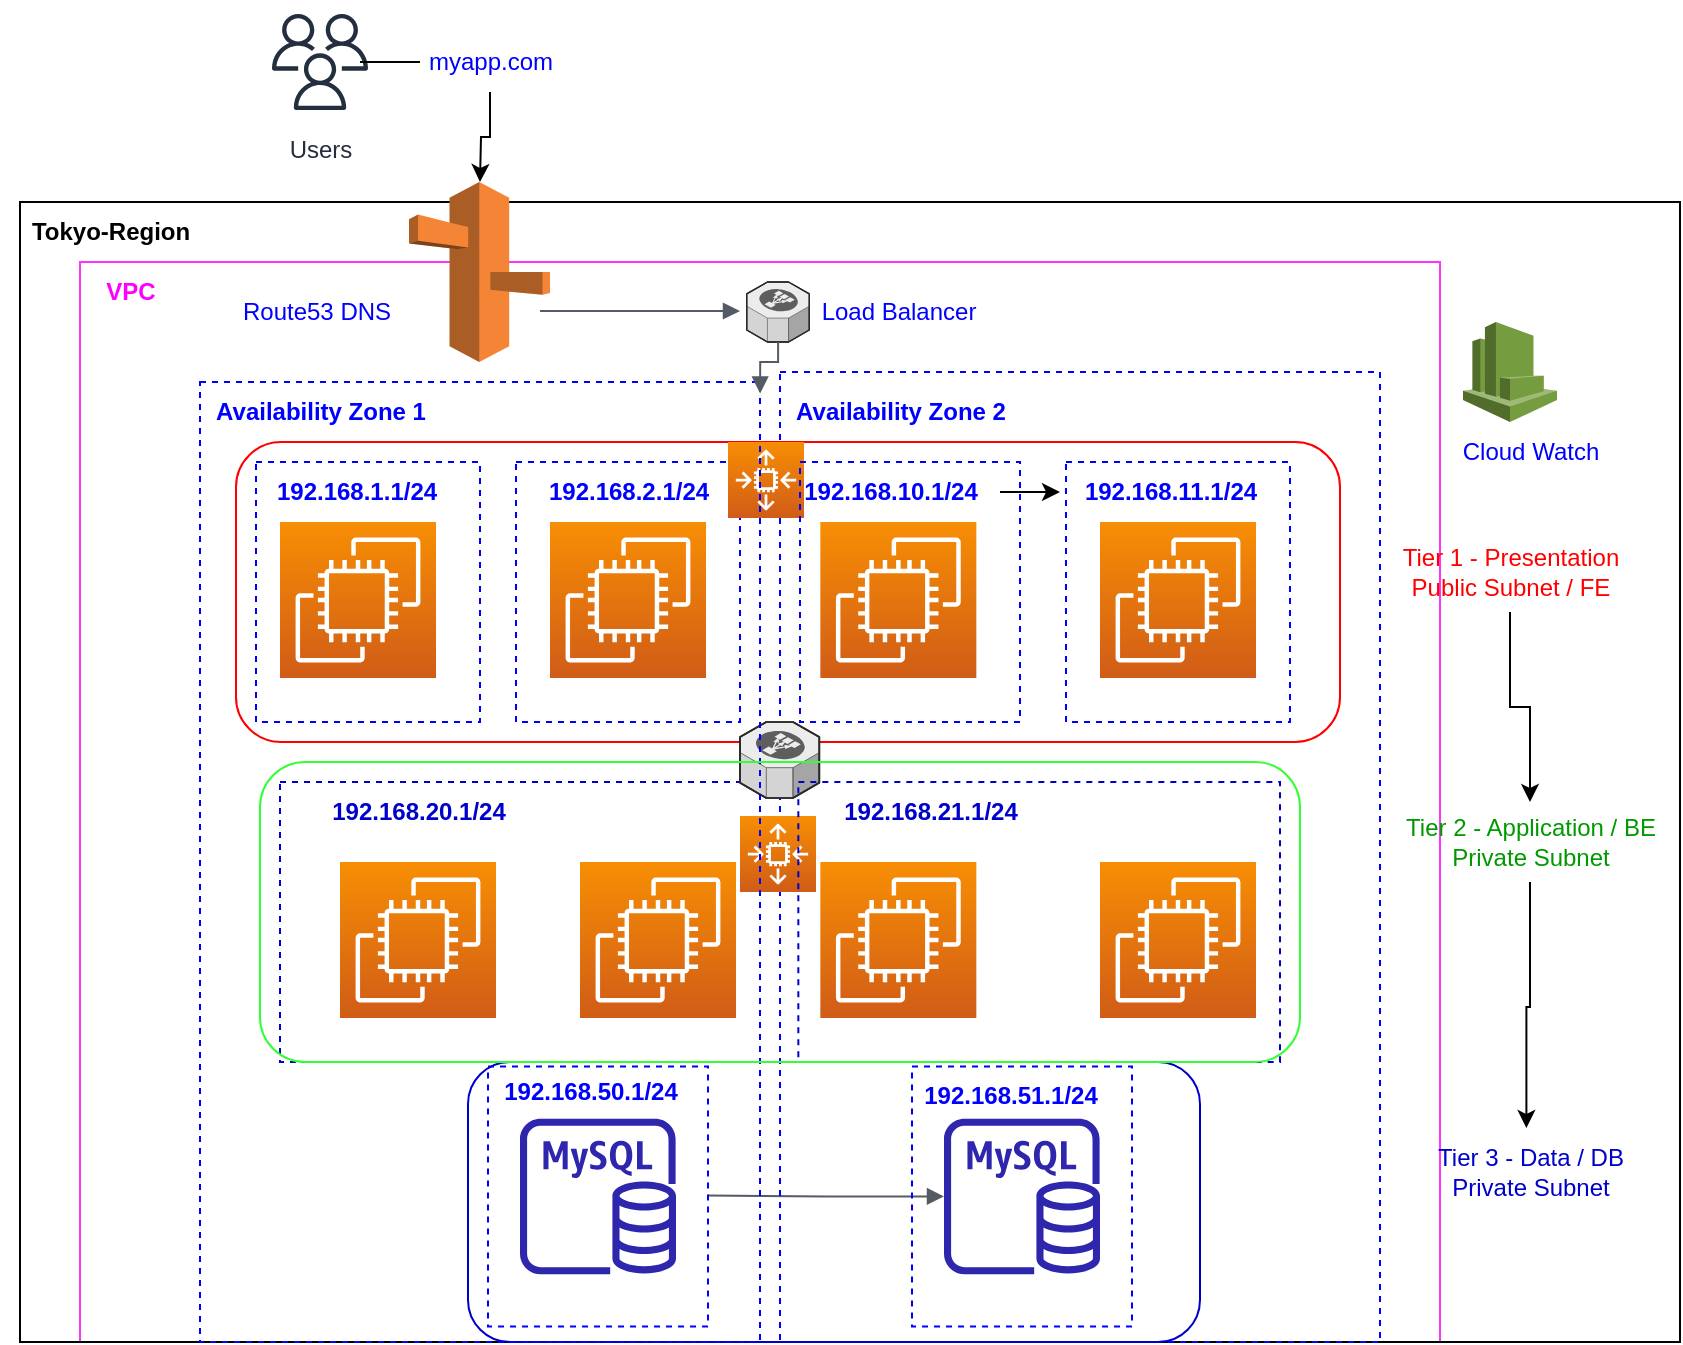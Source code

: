 <mxfile version="20.5.3" type="github">
  <diagram id="Hn05KB2qfzr1P8VvrZnq" name="Page-1">
    <mxGraphModel dx="1038" dy="1689" grid="1" gridSize="10" guides="1" tooltips="1" connect="1" arrows="1" fold="1" page="1" pageScale="1" pageWidth="850" pageHeight="1100" math="0" shadow="0">
      <root>
        <mxCell id="0" />
        <mxCell id="1" parent="0" />
        <mxCell id="1DrDE5aF4B9si3ECC99I-3" value="" style="whiteSpace=wrap;html=1;fillColor=none;strokeColor=#FF33FF;" parent="1" vertex="1">
          <mxGeometry x="50" y="-960" width="680" height="540" as="geometry" />
        </mxCell>
        <mxCell id="1DrDE5aF4B9si3ECC99I-9" value="" style="group" parent="1" vertex="1" connectable="0">
          <mxGeometry x="10" y="-990" width="840" height="570" as="geometry" />
        </mxCell>
        <mxCell id="1DrDE5aF4B9si3ECC99I-1" value="" style="whiteSpace=wrap;html=1;fillColor=none;" parent="1DrDE5aF4B9si3ECC99I-9" vertex="1">
          <mxGeometry x="10" width="830" height="570" as="geometry" />
        </mxCell>
        <mxCell id="1DrDE5aF4B9si3ECC99I-37" value="" style="whiteSpace=wrap;html=1;fillColor=none;strokeColor=#0000FF;dashed=1;" parent="1DrDE5aF4B9si3ECC99I-9" vertex="1">
          <mxGeometry x="128" y="130" width="112" height="130" as="geometry" />
        </mxCell>
        <mxCell id="1DrDE5aF4B9si3ECC99I-2" value="Tokyo-Region" style="text;html=1;align=center;verticalAlign=middle;resizable=0;points=[];autosize=1;strokeColor=none;fillColor=none;fontStyle=1" parent="1DrDE5aF4B9si3ECC99I-9" vertex="1">
          <mxGeometry x="5" width="100" height="30" as="geometry" />
        </mxCell>
        <mxCell id="1DrDE5aF4B9si3ECC99I-10" value="" style="sketch=0;outlineConnect=0;fontColor=#232F3E;gradientColor=none;fillColor=#2E27AD;strokeColor=none;dashed=0;verticalLabelPosition=bottom;verticalAlign=top;align=center;html=1;fontSize=12;fontStyle=0;aspect=fixed;pointerEvents=1;shape=mxgraph.aws4.rds_mysql_instance;labelBackgroundColor=none;" parent="1DrDE5aF4B9si3ECC99I-9" vertex="1">
          <mxGeometry x="260" y="458.235" width="78" height="78" as="geometry" />
        </mxCell>
        <mxCell id="1DrDE5aF4B9si3ECC99I-16" value="" style="sketch=0;outlineConnect=0;fontColor=#232F3E;gradientColor=none;fillColor=#2E27AD;strokeColor=none;dashed=0;verticalLabelPosition=bottom;verticalAlign=top;align=center;html=1;fontSize=12;fontStyle=0;aspect=fixed;pointerEvents=1;shape=mxgraph.aws4.rds_mysql_instance;labelBackgroundColor=none;" parent="1DrDE5aF4B9si3ECC99I-9" vertex="1">
          <mxGeometry x="472" y="458.235" width="78" height="78" as="geometry" />
        </mxCell>
        <mxCell id="1DrDE5aF4B9si3ECC99I-17" value="" style="sketch=0;points=[[0,0,0],[0.25,0,0],[0.5,0,0],[0.75,0,0],[1,0,0],[0,1,0],[0.25,1,0],[0.5,1,0],[0.75,1,0],[1,1,0],[0,0.25,0],[0,0.5,0],[0,0.75,0],[1,0.25,0],[1,0.5,0],[1,0.75,0]];outlineConnect=0;fontColor=#232F3E;gradientColor=#F78E04;gradientDirection=north;fillColor=#D05C17;strokeColor=#ffffff;dashed=0;verticalLabelPosition=bottom;verticalAlign=top;align=center;html=1;fontSize=12;fontStyle=0;aspect=fixed;shape=mxgraph.aws4.resourceIcon;resIcon=mxgraph.aws4.ec2;labelBackgroundColor=none;" parent="1DrDE5aF4B9si3ECC99I-9" vertex="1">
          <mxGeometry x="290" y="330" width="78" height="78" as="geometry" />
        </mxCell>
        <mxCell id="1DrDE5aF4B9si3ECC99I-27" value="" style="sketch=0;points=[[0,0,0],[0.25,0,0],[0.5,0,0],[0.75,0,0],[1,0,0],[0,1,0],[0.25,1,0],[0.5,1,0],[0.75,1,0],[1,1,0],[0,0.25,0],[0,0.5,0],[0,0.75,0],[1,0.25,0],[1,0.5,0],[1,0.75,0]];outlineConnect=0;fontColor=#232F3E;gradientColor=#F78E04;gradientDirection=north;fillColor=#D05C17;strokeColor=#ffffff;dashed=0;verticalLabelPosition=bottom;verticalAlign=top;align=center;html=1;fontSize=12;fontStyle=0;aspect=fixed;shape=mxgraph.aws4.resourceIcon;resIcon=mxgraph.aws4.ec2;labelBackgroundColor=none;" parent="1DrDE5aF4B9si3ECC99I-9" vertex="1">
          <mxGeometry x="170" y="330" width="78" height="78" as="geometry" />
        </mxCell>
        <mxCell id="1DrDE5aF4B9si3ECC99I-28" value="" style="verticalLabelPosition=bottom;html=1;verticalAlign=top;strokeWidth=1;align=center;outlineConnect=0;dashed=0;outlineConnect=0;shape=mxgraph.aws3d.elasticLoadBalancing;fillColor=#ECECEC;strokeColor=#5E5E5E;aspect=fixed;labelBackgroundColor=none;" parent="1DrDE5aF4B9si3ECC99I-9" vertex="1">
          <mxGeometry x="373.35" y="40" width="31.3" height="30" as="geometry" />
        </mxCell>
        <mxCell id="1DrDE5aF4B9si3ECC99I-30" value="" style="outlineConnect=0;dashed=0;verticalLabelPosition=bottom;verticalAlign=top;align=center;html=1;shape=mxgraph.aws3.cloudwatch;fillColor=#759C3E;gradientColor=none;labelBackgroundColor=none;strokeColor=#33FF33;fontColor=#0000FF;" parent="1DrDE5aF4B9si3ECC99I-9" vertex="1">
          <mxGeometry x="731.5" y="60" width="47" height="50" as="geometry" />
        </mxCell>
        <mxCell id="1DrDE5aF4B9si3ECC99I-31" value="" style="outlineConnect=0;dashed=0;verticalLabelPosition=bottom;verticalAlign=top;align=center;html=1;shape=mxgraph.aws3.route_53;fillColor=#F58536;gradientColor=none;labelBackgroundColor=none;strokeColor=#33FF33;fontColor=#0000FF;" parent="1DrDE5aF4B9si3ECC99I-9" vertex="1">
          <mxGeometry x="204.5" y="-10" width="70.5" height="90" as="geometry" />
        </mxCell>
        <mxCell id="1DrDE5aF4B9si3ECC99I-32" value="" style="sketch=0;points=[[0,0,0],[0.25,0,0],[0.5,0,0],[0.75,0,0],[1,0,0],[0,1,0],[0.25,1,0],[0.5,1,0],[0.75,1,0],[1,1,0],[0,0.25,0],[0,0.5,0],[0,0.75,0],[1,0.25,0],[1,0.5,0],[1,0.75,0]];outlineConnect=0;fontColor=#232F3E;gradientColor=#F78E04;gradientDirection=north;fillColor=#D05C17;strokeColor=#ffffff;dashed=0;verticalLabelPosition=bottom;verticalAlign=top;align=center;html=1;fontSize=12;fontStyle=0;aspect=fixed;shape=mxgraph.aws4.resourceIcon;resIcon=mxgraph.aws4.ec2;labelBackgroundColor=none;" parent="1DrDE5aF4B9si3ECC99I-9" vertex="1">
          <mxGeometry x="140" y="160" width="78" height="78" as="geometry" />
        </mxCell>
        <mxCell id="1DrDE5aF4B9si3ECC99I-19" value="" style="sketch=0;points=[[0,0,0],[0.25,0,0],[0.5,0,0],[0.75,0,0],[1,0,0],[0,1,0],[0.25,1,0],[0.5,1,0],[0.75,1,0],[1,1,0],[0,0.25,0],[0,0.5,0],[0,0.75,0],[1,0.25,0],[1,0.5,0],[1,0.75,0]];outlineConnect=0;fontColor=#232F3E;gradientColor=#F78E04;gradientDirection=north;fillColor=#D05C17;strokeColor=#ffffff;dashed=0;verticalLabelPosition=bottom;verticalAlign=top;align=center;html=1;fontSize=12;fontStyle=0;aspect=fixed;shape=mxgraph.aws4.resourceIcon;resIcon=mxgraph.aws4.ec2;labelBackgroundColor=none;" parent="1DrDE5aF4B9si3ECC99I-9" vertex="1">
          <mxGeometry x="410.17" y="330" width="78" height="78" as="geometry" />
        </mxCell>
        <mxCell id="1DrDE5aF4B9si3ECC99I-20" value="" style="sketch=0;points=[[0,0,0],[0.25,0,0],[0.5,0,0],[0.75,0,0],[1,0,0],[0,1,0],[0.25,1,0],[0.5,1,0],[0.75,1,0],[1,1,0],[0,0.25,0],[0,0.5,0],[0,0.75,0],[1,0.25,0],[1,0.5,0],[1,0.75,0]];outlineConnect=0;fontColor=#232F3E;gradientColor=#F78E04;gradientDirection=north;fillColor=#D05C17;strokeColor=#ffffff;dashed=0;verticalLabelPosition=bottom;verticalAlign=top;align=center;html=1;fontSize=12;fontStyle=0;aspect=fixed;shape=mxgraph.aws4.resourceIcon;resIcon=mxgraph.aws4.ec2;labelBackgroundColor=none;" parent="1DrDE5aF4B9si3ECC99I-9" vertex="1">
          <mxGeometry x="550" y="330" width="78" height="78" as="geometry" />
        </mxCell>
        <mxCell id="1DrDE5aF4B9si3ECC99I-35" value="" style="sketch=0;points=[[0,0,0],[0.25,0,0],[0.5,0,0],[0.75,0,0],[1,0,0],[0,1,0],[0.25,1,0],[0.5,1,0],[0.75,1,0],[1,1,0],[0,0.25,0],[0,0.5,0],[0,0.75,0],[1,0.25,0],[1,0.5,0],[1,0.75,0]];outlineConnect=0;fontColor=#232F3E;gradientColor=#F78E04;gradientDirection=north;fillColor=#D05C17;strokeColor=#ffffff;dashed=0;verticalLabelPosition=bottom;verticalAlign=top;align=center;html=1;fontSize=12;fontStyle=0;aspect=fixed;shape=mxgraph.aws4.resourceIcon;resIcon=mxgraph.aws4.ec2;labelBackgroundColor=none;" parent="1DrDE5aF4B9si3ECC99I-9" vertex="1">
          <mxGeometry x="410.17" y="160" width="78" height="78" as="geometry" />
        </mxCell>
        <mxCell id="1DrDE5aF4B9si3ECC99I-36" value="&lt;font color=&quot;#0000ff&quot;&gt;192.168.1.1/24&lt;/font&gt;" style="text;html=1;align=center;verticalAlign=middle;resizable=0;points=[];autosize=1;strokeColor=none;fillColor=none;fontStyle=1" parent="1DrDE5aF4B9si3ECC99I-9" vertex="1">
          <mxGeometry x="128" y="130" width="100" height="30" as="geometry" />
        </mxCell>
        <mxCell id="1DrDE5aF4B9si3ECC99I-55" value="" style="whiteSpace=wrap;html=1;fillColor=none;strokeColor=#0000FF;dashed=1;" parent="1DrDE5aF4B9si3ECC99I-9" vertex="1">
          <mxGeometry x="258" y="130" width="112" height="130" as="geometry" />
        </mxCell>
        <mxCell id="1DrDE5aF4B9si3ECC99I-56" value="&lt;font color=&quot;#0000ff&quot;&gt;192.168.2.1/24&lt;/font&gt;" style="text;html=1;align=center;verticalAlign=middle;resizable=0;points=[];autosize=1;strokeColor=none;fillColor=none;fontStyle=1" parent="1DrDE5aF4B9si3ECC99I-9" vertex="1">
          <mxGeometry x="264" y="130" width="100" height="30" as="geometry" />
        </mxCell>
        <mxCell id="1DrDE5aF4B9si3ECC99I-57" value="" style="sketch=0;points=[[0,0,0],[0.25,0,0],[0.5,0,0],[0.75,0,0],[1,0,0],[0,1,0],[0.25,1,0],[0.5,1,0],[0.75,1,0],[1,1,0],[0,0.25,0],[0,0.5,0],[0,0.75,0],[1,0.25,0],[1,0.5,0],[1,0.75,0]];outlineConnect=0;fontColor=#232F3E;gradientColor=#F78E04;gradientDirection=north;fillColor=#D05C17;strokeColor=#ffffff;dashed=0;verticalLabelPosition=bottom;verticalAlign=top;align=center;html=1;fontSize=12;fontStyle=0;aspect=fixed;shape=mxgraph.aws4.resourceIcon;resIcon=mxgraph.aws4.ec2;labelBackgroundColor=none;" parent="1DrDE5aF4B9si3ECC99I-9" vertex="1">
          <mxGeometry x="275" y="160" width="78" height="78" as="geometry" />
        </mxCell>
        <mxCell id="1DrDE5aF4B9si3ECC99I-58" value="" style="whiteSpace=wrap;html=1;fillColor=none;strokeColor=#0000FF;dashed=1;" parent="1DrDE5aF4B9si3ECC99I-9" vertex="1">
          <mxGeometry x="533" y="130" width="112" height="130" as="geometry" />
        </mxCell>
        <mxCell id="1DrDE5aF4B9si3ECC99I-60" value="" style="sketch=0;points=[[0,0,0],[0.25,0,0],[0.5,0,0],[0.75,0,0],[1,0,0],[0,1,0],[0.25,1,0],[0.5,1,0],[0.75,1,0],[1,1,0],[0,0.25,0],[0,0.5,0],[0,0.75,0],[1,0.25,0],[1,0.5,0],[1,0.75,0]];outlineConnect=0;fontColor=#232F3E;gradientColor=#F78E04;gradientDirection=north;fillColor=#D05C17;strokeColor=#ffffff;dashed=0;verticalLabelPosition=bottom;verticalAlign=top;align=center;html=1;fontSize=12;fontStyle=0;aspect=fixed;shape=mxgraph.aws4.resourceIcon;resIcon=mxgraph.aws4.ec2;labelBackgroundColor=none;" parent="1DrDE5aF4B9si3ECC99I-9" vertex="1">
          <mxGeometry x="550" y="160" width="78" height="78" as="geometry" />
        </mxCell>
        <mxCell id="1DrDE5aF4B9si3ECC99I-62" value="" style="edgeStyle=orthogonalEdgeStyle;html=1;endArrow=block;elbow=vertical;startArrow=none;endFill=1;strokeColor=#545B64;rounded=0;fontColor=#0000FF;" parent="1DrDE5aF4B9si3ECC99I-9" edge="1">
          <mxGeometry width="100" relative="1" as="geometry">
            <mxPoint x="270" y="54.5" as="sourcePoint" />
            <mxPoint x="370" y="54.5" as="targetPoint" />
          </mxGeometry>
        </mxCell>
        <mxCell id="1DrDE5aF4B9si3ECC99I-64" value="" style="edgeStyle=orthogonalEdgeStyle;html=1;endArrow=block;elbow=vertical;startArrow=none;endFill=1;strokeColor=#545B64;rounded=0;fontColor=#0000FF;" parent="1DrDE5aF4B9si3ECC99I-9" target="1DrDE5aF4B9si3ECC99I-16" edge="1">
          <mxGeometry width="100" relative="1" as="geometry">
            <mxPoint x="353.91" y="496.74" as="sourcePoint" />
            <mxPoint x="453.91" y="496.74" as="targetPoint" />
          </mxGeometry>
        </mxCell>
        <mxCell id="1DrDE5aF4B9si3ECC99I-68" value="" style="whiteSpace=wrap;html=1;fillColor=none;strokeColor=#0000FF;dashed=1;" parent="1DrDE5aF4B9si3ECC99I-9" vertex="1">
          <mxGeometry x="244" y="432.24" width="110" height="130" as="geometry" />
        </mxCell>
        <mxCell id="1DrDE5aF4B9si3ECC99I-70" value="" style="whiteSpace=wrap;html=1;fillColor=none;strokeColor=#0000FF;dashed=1;" parent="1DrDE5aF4B9si3ECC99I-9" vertex="1">
          <mxGeometry x="456" y="432.24" width="110" height="130" as="geometry" />
        </mxCell>
        <mxCell id="1DrDE5aF4B9si3ECC99I-71" value="&lt;font color=&quot;#0000ff&quot;&gt;192.168.51.1/24&lt;/font&gt;" style="text;html=1;align=center;verticalAlign=middle;resizable=0;points=[];autosize=1;strokeColor=none;fillColor=none;fontStyle=1" parent="1DrDE5aF4B9si3ECC99I-9" vertex="1">
          <mxGeometry x="450" y="432.24" width="110" height="30" as="geometry" />
        </mxCell>
        <mxCell id="1DrDE5aF4B9si3ECC99I-72" value="Cloud Watch" style="text;html=1;align=center;verticalAlign=middle;resizable=0;points=[];autosize=1;strokeColor=none;fillColor=none;fontColor=#0000FF;" parent="1DrDE5aF4B9si3ECC99I-9" vertex="1">
          <mxGeometry x="720" y="110" width="90" height="30" as="geometry" />
        </mxCell>
        <mxCell id="1DrDE5aF4B9si3ECC99I-73" value="Load Balancer" style="text;html=1;align=center;verticalAlign=middle;resizable=0;points=[];autosize=1;strokeColor=none;fillColor=none;fontColor=#0000FF;" parent="1DrDE5aF4B9si3ECC99I-9" vertex="1">
          <mxGeometry x="399.17" y="40" width="100" height="30" as="geometry" />
        </mxCell>
        <mxCell id="1DrDE5aF4B9si3ECC99I-76" value="Route53 DNS" style="text;html=1;align=center;verticalAlign=middle;resizable=0;points=[];autosize=1;strokeColor=none;fillColor=none;fontColor=#0000FF;" parent="1DrDE5aF4B9si3ECC99I-9" vertex="1">
          <mxGeometry x="108" y="40" width="100" height="30" as="geometry" />
        </mxCell>
        <mxCell id="1DrDE5aF4B9si3ECC99I-5" value="" style="whiteSpace=wrap;html=1;fillColor=none;strokeColor=#0000FF;dashed=1;" parent="1DrDE5aF4B9si3ECC99I-9" vertex="1">
          <mxGeometry x="390" y="85" width="300" height="485" as="geometry" />
        </mxCell>
        <mxCell id="1DrDE5aF4B9si3ECC99I-86" value="" style="rounded=1;whiteSpace=wrap;html=1;labelBackgroundColor=none;strokeColor=#FF0000;fontColor=#0000FF;fillColor=none;" parent="1DrDE5aF4B9si3ECC99I-9" vertex="1">
          <mxGeometry x="118" y="120" width="552" height="150" as="geometry" />
        </mxCell>
        <mxCell id="1DrDE5aF4B9si3ECC99I-98" value="" style="edgeStyle=orthogonalEdgeStyle;rounded=0;orthogonalLoop=1;jettySize=auto;html=1;fontColor=#0000CC;" parent="1DrDE5aF4B9si3ECC99I-9" source="1DrDE5aF4B9si3ECC99I-87" target="1DrDE5aF4B9si3ECC99I-88" edge="1">
          <mxGeometry relative="1" as="geometry" />
        </mxCell>
        <mxCell id="1DrDE5aF4B9si3ECC99I-87" value="&lt;font color=&quot;#ff0000&quot;&gt;Tier 1 - Presentation&lt;br&gt;Public Subnet / FE&lt;br&gt;&lt;/font&gt;" style="text;html=1;align=center;verticalAlign=middle;resizable=0;points=[];autosize=1;strokeColor=none;fillColor=none;fontColor=#0000FF;" parent="1DrDE5aF4B9si3ECC99I-9" vertex="1">
          <mxGeometry x="690" y="165" width="130" height="40" as="geometry" />
        </mxCell>
        <mxCell id="1DrDE5aF4B9si3ECC99I-88" value="&lt;font color=&quot;#009900&quot;&gt;Tier 2 - Application / BE&lt;br&gt;Private Subnet&lt;/font&gt;" style="text;html=1;align=center;verticalAlign=middle;resizable=0;points=[];autosize=1;strokeColor=none;fillColor=none;fontColor=#0000FF;" parent="1DrDE5aF4B9si3ECC99I-9" vertex="1">
          <mxGeometry x="690" y="300" width="150" height="40" as="geometry" />
        </mxCell>
        <mxCell id="1DrDE5aF4B9si3ECC99I-89" value="" style="rounded=1;whiteSpace=wrap;html=1;labelBackgroundColor=none;strokeColor=#0000CC;fontColor=#FF0000;fillColor=none;" parent="1DrDE5aF4B9si3ECC99I-9" vertex="1">
          <mxGeometry x="234" y="430" width="366" height="140" as="geometry" />
        </mxCell>
        <mxCell id="1DrDE5aF4B9si3ECC99I-90" value="&lt;font color=&quot;#0000cc&quot;&gt;Tier 3 - Data / DB&lt;br&gt;Private Subnet&lt;/font&gt;" style="text;html=1;align=center;verticalAlign=middle;resizable=0;points=[];autosize=1;strokeColor=none;fillColor=none;fontColor=#0000FF;" parent="1DrDE5aF4B9si3ECC99I-9" vertex="1">
          <mxGeometry x="705" y="465" width="120" height="40" as="geometry" />
        </mxCell>
        <mxCell id="1DrDE5aF4B9si3ECC99I-93" value="" style="sketch=0;points=[[0,0,0],[0.25,0,0],[0.5,0,0],[0.75,0,0],[1,0,0],[0,1,0],[0.25,1,0],[0.5,1,0],[0.75,1,0],[1,1,0],[0,0.25,0],[0,0.5,0],[0,0.75,0],[1,0.25,0],[1,0.5,0],[1,0.75,0]];outlineConnect=0;fontColor=#232F3E;gradientColor=#F78E04;gradientDirection=north;fillColor=#D05C17;strokeColor=#ffffff;dashed=0;verticalLabelPosition=bottom;verticalAlign=top;align=center;html=1;fontSize=12;fontStyle=0;aspect=fixed;shape=mxgraph.aws4.resourceIcon;resIcon=mxgraph.aws4.auto_scaling2;labelBackgroundColor=none;" parent="1DrDE5aF4B9si3ECC99I-9" vertex="1">
          <mxGeometry x="364" y="120" width="38" height="38" as="geometry" />
        </mxCell>
        <mxCell id="1DrDE5aF4B9si3ECC99I-92" value="" style="sketch=0;points=[[0,0,0],[0.25,0,0],[0.5,0,0],[0.75,0,0],[1,0,0],[0,1,0],[0.25,1,0],[0.5,1,0],[0.75,1,0],[1,1,0],[0,0.25,0],[0,0.5,0],[0,0.75,0],[1,0.25,0],[1,0.5,0],[1,0.75,0]];outlineConnect=0;fontColor=#232F3E;gradientColor=#F78E04;gradientDirection=north;fillColor=#D05C17;strokeColor=#ffffff;dashed=0;verticalLabelPosition=bottom;verticalAlign=top;align=center;html=1;fontSize=12;fontStyle=0;aspect=fixed;shape=mxgraph.aws4.resourceIcon;resIcon=mxgraph.aws4.auto_scaling2;labelBackgroundColor=none;" parent="1DrDE5aF4B9si3ECC99I-9" vertex="1">
          <mxGeometry x="370" y="307" width="38" height="38" as="geometry" />
        </mxCell>
        <mxCell id="1DrDE5aF4B9si3ECC99I-95" value="" style="whiteSpace=wrap;html=1;labelBackgroundColor=none;strokeColor=#0000CC;fontColor=#FF9933;fillColor=none;dashed=1;" parent="1DrDE5aF4B9si3ECC99I-9" vertex="1">
          <mxGeometry x="140" y="290" width="240" height="140" as="geometry" />
        </mxCell>
        <mxCell id="1DrDE5aF4B9si3ECC99I-96" value="&lt;b&gt;&lt;font color=&quot;#0000cc&quot;&gt;192.168.20.1/24&lt;/font&gt;&lt;/b&gt;" style="text;html=1;align=center;verticalAlign=middle;resizable=0;points=[];autosize=1;strokeColor=none;fillColor=none;fontColor=#FF9933;" parent="1DrDE5aF4B9si3ECC99I-9" vertex="1">
          <mxGeometry x="154" y="290" width="110" height="30" as="geometry" />
        </mxCell>
        <mxCell id="1DrDE5aF4B9si3ECC99I-97" value="&lt;b&gt;&lt;font color=&quot;#0000cc&quot;&gt;192.168.21.1/24&lt;/font&gt;&lt;/b&gt;" style="text;html=1;align=center;verticalAlign=middle;resizable=0;points=[];autosize=1;strokeColor=none;fillColor=none;fontColor=#FF9933;" parent="1DrDE5aF4B9si3ECC99I-9" vertex="1">
          <mxGeometry x="410.17" y="290" width="110" height="30" as="geometry" />
        </mxCell>
        <mxCell id="1DrDE5aF4B9si3ECC99I-100" value="" style="edgeStyle=orthogonalEdgeStyle;rounded=0;orthogonalLoop=1;jettySize=auto;html=1;fontColor=#0000CC;entryX=0.485;entryY=-0.05;entryDx=0;entryDy=0;entryPerimeter=0;" parent="1DrDE5aF4B9si3ECC99I-9" source="1DrDE5aF4B9si3ECC99I-88" target="1DrDE5aF4B9si3ECC99I-90" edge="1">
          <mxGeometry relative="1" as="geometry">
            <mxPoint x="765" y="420" as="targetPoint" />
          </mxGeometry>
        </mxCell>
        <mxCell id="1DrDE5aF4B9si3ECC99I-101" value="" style="verticalLabelPosition=bottom;html=1;verticalAlign=top;strokeWidth=1;align=center;outlineConnect=0;dashed=0;outlineConnect=0;shape=mxgraph.aws3d.elasticLoadBalancing;fillColor=#ECECEC;strokeColor=#5E5E5E;aspect=fixed;labelBackgroundColor=none;" parent="1DrDE5aF4B9si3ECC99I-9" vertex="1">
          <mxGeometry x="370" y="260" width="39.65" height="38" as="geometry" />
        </mxCell>
        <mxCell id="1DrDE5aF4B9si3ECC99I-94" value="" style="whiteSpace=wrap;html=1;labelBackgroundColor=none;strokeColor=#0000CC;fontColor=#FF9933;fillColor=none;dashed=1;" parent="1DrDE5aF4B9si3ECC99I-9" vertex="1">
          <mxGeometry x="399.17" y="290" width="240.83" height="140" as="geometry" />
        </mxCell>
        <mxCell id="1DrDE5aF4B9si3ECC99I-8" value="&lt;font color=&quot;#ff00ff&quot;&gt;VPC&lt;/font&gt;" style="text;html=1;align=center;verticalAlign=middle;resizable=0;points=[];autosize=1;strokeColor=none;fillColor=none;fontStyle=1" parent="1DrDE5aF4B9si3ECC99I-9" vertex="1">
          <mxGeometry x="40" y="30" width="50" height="30" as="geometry" />
        </mxCell>
        <mxCell id="1DrDE5aF4B9si3ECC99I-4" value="" style="whiteSpace=wrap;html=1;fillColor=none;strokeColor=#0000FF;dashed=1;fontStyle=1" parent="1" vertex="1">
          <mxGeometry x="110" y="-900" width="280" height="480" as="geometry" />
        </mxCell>
        <mxCell id="1DrDE5aF4B9si3ECC99I-18" value="" style="whiteSpace=wrap;html=1;fillColor=none;strokeColor=#33FF33;rounded=1;" parent="1" vertex="1">
          <mxGeometry x="140" y="-710" width="520" height="150" as="geometry" />
        </mxCell>
        <mxCell id="1DrDE5aF4B9si3ECC99I-33" value="" style="whiteSpace=wrap;html=1;fillColor=none;strokeColor=#0000FF;dashed=1;" parent="1" vertex="1">
          <mxGeometry x="410" y="-860" width="110" height="130" as="geometry" />
        </mxCell>
        <mxCell id="1DrDE5aF4B9si3ECC99I-6" value="&lt;font color=&quot;#0000ff&quot;&gt;Availability Zone 1&lt;/font&gt;" style="text;html=1;align=center;verticalAlign=middle;resizable=0;points=[];autosize=1;strokeColor=none;fillColor=none;fontStyle=1" parent="1" vertex="1">
          <mxGeometry x="105" y="-900" width="130" height="30" as="geometry" />
        </mxCell>
        <mxCell id="1DrDE5aF4B9si3ECC99I-7" value="&lt;font color=&quot;#0000ff&quot;&gt;Availability Zone 2&lt;/font&gt;" style="text;html=1;align=center;verticalAlign=middle;resizable=0;points=[];autosize=1;strokeColor=none;fillColor=none;fontStyle=1" parent="1" vertex="1">
          <mxGeometry x="395" y="-900" width="130" height="30" as="geometry" />
        </mxCell>
        <mxCell id="1DrDE5aF4B9si3ECC99I-67" value="" style="edgeStyle=orthogonalEdgeStyle;rounded=0;orthogonalLoop=1;jettySize=auto;html=1;fontColor=#0000FF;" parent="1" source="1DrDE5aF4B9si3ECC99I-34" target="1DrDE5aF4B9si3ECC99I-59" edge="1">
          <mxGeometry relative="1" as="geometry" />
        </mxCell>
        <mxCell id="1DrDE5aF4B9si3ECC99I-34" value="&lt;font color=&quot;#0000ff&quot;&gt;192.168.10.1/24&lt;/font&gt;" style="text;html=1;align=center;verticalAlign=middle;resizable=0;points=[];autosize=1;strokeColor=none;fillColor=none;fontStyle=1" parent="1" vertex="1">
          <mxGeometry x="400" y="-860" width="110" height="30" as="geometry" />
        </mxCell>
        <mxCell id="1DrDE5aF4B9si3ECC99I-59" value="&lt;font color=&quot;#0000ff&quot;&gt;192.168.11.1/24&lt;/font&gt;" style="text;html=1;align=center;verticalAlign=middle;resizable=0;points=[];autosize=1;strokeColor=none;fillColor=none;fontStyle=1" parent="1" vertex="1">
          <mxGeometry x="540" y="-860" width="110" height="30" as="geometry" />
        </mxCell>
        <mxCell id="1DrDE5aF4B9si3ECC99I-63" value="" style="edgeStyle=orthogonalEdgeStyle;html=1;endArrow=block;elbow=vertical;startArrow=none;endFill=1;strokeColor=#545B64;rounded=0;fontColor=#0000FF;entryX=-0.038;entryY=0.193;entryDx=0;entryDy=0;entryPerimeter=0;" parent="1" source="1DrDE5aF4B9si3ECC99I-28" target="1DrDE5aF4B9si3ECC99I-7" edge="1">
          <mxGeometry width="100" relative="1" as="geometry">
            <mxPoint x="370" y="-710" as="sourcePoint" />
            <mxPoint x="470" y="-710" as="targetPoint" />
          </mxGeometry>
        </mxCell>
        <mxCell id="1DrDE5aF4B9si3ECC99I-69" value="&lt;font color=&quot;#0000ff&quot;&gt;192.168.50.1/24&lt;/font&gt;" style="text;html=1;align=center;verticalAlign=middle;resizable=0;points=[];autosize=1;strokeColor=none;fillColor=none;fontStyle=1" parent="1" vertex="1">
          <mxGeometry x="250" y="-560" width="110" height="30" as="geometry" />
        </mxCell>
        <mxCell id="1DrDE5aF4B9si3ECC99I-81" value="" style="edgeStyle=orthogonalEdgeStyle;rounded=0;orthogonalLoop=1;jettySize=auto;html=1;fontColor=#0000FF;startArrow=none;" parent="1" source="1DrDE5aF4B9si3ECC99I-82" edge="1">
          <mxGeometry relative="1" as="geometry">
            <mxPoint x="250" y="-1000" as="targetPoint" />
          </mxGeometry>
        </mxCell>
        <mxCell id="1DrDE5aF4B9si3ECC99I-77" value="Users" style="sketch=0;outlineConnect=0;fontColor=#232F3E;gradientColor=none;strokeColor=#232F3E;fillColor=#ffffff;dashed=0;verticalLabelPosition=bottom;verticalAlign=top;align=center;html=1;fontSize=12;fontStyle=0;aspect=fixed;shape=mxgraph.aws4.resourceIcon;resIcon=mxgraph.aws4.users;labelBackgroundColor=none;" parent="1" vertex="1">
          <mxGeometry x="140" y="-1090" width="60" height="60" as="geometry" />
        </mxCell>
        <mxCell id="1DrDE5aF4B9si3ECC99I-82" value="myapp.com" style="text;html=1;align=center;verticalAlign=middle;resizable=0;points=[];autosize=1;strokeColor=none;fillColor=none;fontColor=#0000FF;" parent="1" vertex="1">
          <mxGeometry x="210" y="-1075" width="90" height="30" as="geometry" />
        </mxCell>
        <mxCell id="1DrDE5aF4B9si3ECC99I-83" value="" style="edgeStyle=orthogonalEdgeStyle;rounded=0;orthogonalLoop=1;jettySize=auto;html=1;fontColor=#0000FF;endArrow=none;" parent="1" source="1DrDE5aF4B9si3ECC99I-77" target="1DrDE5aF4B9si3ECC99I-82" edge="1">
          <mxGeometry relative="1" as="geometry">
            <mxPoint x="200" y="-1060" as="sourcePoint" />
            <mxPoint x="250" y="-1000" as="targetPoint" />
          </mxGeometry>
        </mxCell>
      </root>
    </mxGraphModel>
  </diagram>
</mxfile>
